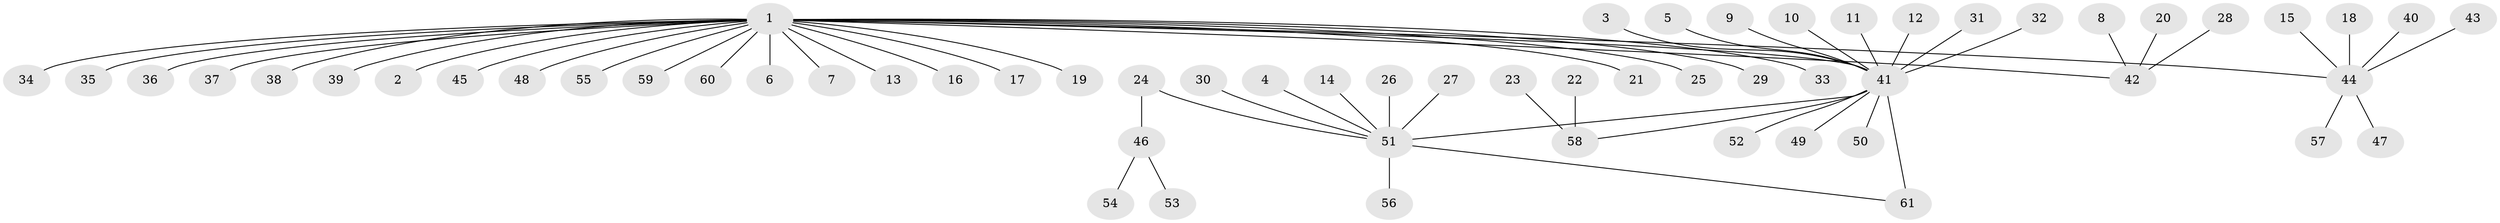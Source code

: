 // original degree distribution, {23: 0.00847457627118644, 3: 0.06779661016949153, 5: 0.03389830508474576, 1: 0.652542372881356, 6: 0.00847457627118644, 18: 0.00847457627118644, 4: 0.01694915254237288, 8: 0.00847457627118644, 2: 0.17796610169491525, 7: 0.01694915254237288}
// Generated by graph-tools (version 1.1) at 2025/25/03/09/25 03:25:55]
// undirected, 61 vertices, 61 edges
graph export_dot {
graph [start="1"]
  node [color=gray90,style=filled];
  1;
  2;
  3;
  4;
  5;
  6;
  7;
  8;
  9;
  10;
  11;
  12;
  13;
  14;
  15;
  16;
  17;
  18;
  19;
  20;
  21;
  22;
  23;
  24;
  25;
  26;
  27;
  28;
  29;
  30;
  31;
  32;
  33;
  34;
  35;
  36;
  37;
  38;
  39;
  40;
  41;
  42;
  43;
  44;
  45;
  46;
  47;
  48;
  49;
  50;
  51;
  52;
  53;
  54;
  55;
  56;
  57;
  58;
  59;
  60;
  61;
  1 -- 2 [weight=1.0];
  1 -- 6 [weight=1.0];
  1 -- 7 [weight=1.0];
  1 -- 13 [weight=1.0];
  1 -- 16 [weight=1.0];
  1 -- 17 [weight=1.0];
  1 -- 19 [weight=1.0];
  1 -- 21 [weight=1.0];
  1 -- 25 [weight=1.0];
  1 -- 29 [weight=1.0];
  1 -- 33 [weight=1.0];
  1 -- 34 [weight=1.0];
  1 -- 35 [weight=1.0];
  1 -- 36 [weight=1.0];
  1 -- 37 [weight=1.0];
  1 -- 38 [weight=1.0];
  1 -- 39 [weight=1.0];
  1 -- 41 [weight=1.0];
  1 -- 42 [weight=1.0];
  1 -- 44 [weight=1.0];
  1 -- 45 [weight=1.0];
  1 -- 48 [weight=1.0];
  1 -- 55 [weight=1.0];
  1 -- 59 [weight=1.0];
  1 -- 60 [weight=1.0];
  3 -- 41 [weight=1.0];
  4 -- 51 [weight=1.0];
  5 -- 41 [weight=1.0];
  8 -- 42 [weight=1.0];
  9 -- 41 [weight=1.0];
  10 -- 41 [weight=1.0];
  11 -- 41 [weight=1.0];
  12 -- 41 [weight=1.0];
  14 -- 51 [weight=1.0];
  15 -- 44 [weight=1.0];
  18 -- 44 [weight=1.0];
  20 -- 42 [weight=1.0];
  22 -- 58 [weight=1.0];
  23 -- 58 [weight=1.0];
  24 -- 46 [weight=1.0];
  24 -- 51 [weight=1.0];
  26 -- 51 [weight=1.0];
  27 -- 51 [weight=2.0];
  28 -- 42 [weight=1.0];
  30 -- 51 [weight=1.0];
  31 -- 41 [weight=1.0];
  32 -- 41 [weight=1.0];
  40 -- 44 [weight=1.0];
  41 -- 49 [weight=1.0];
  41 -- 50 [weight=1.0];
  41 -- 51 [weight=1.0];
  41 -- 52 [weight=1.0];
  41 -- 58 [weight=1.0];
  41 -- 61 [weight=2.0];
  43 -- 44 [weight=1.0];
  44 -- 47 [weight=1.0];
  44 -- 57 [weight=1.0];
  46 -- 53 [weight=1.0];
  46 -- 54 [weight=1.0];
  51 -- 56 [weight=1.0];
  51 -- 61 [weight=1.0];
}
